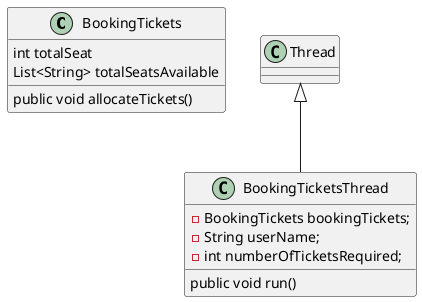 @startuml
'https://plantuml.com/class-diagram

class BookingTickets{
 int totalSeat
 List<String> totalSeatsAvailable
 public void allocateTickets()
}
class BookingTicketsThread extends Thread{
- BookingTickets bookingTickets;
- String userName;
- int numberOfTicketsRequired;
public void run()
}
@enduml